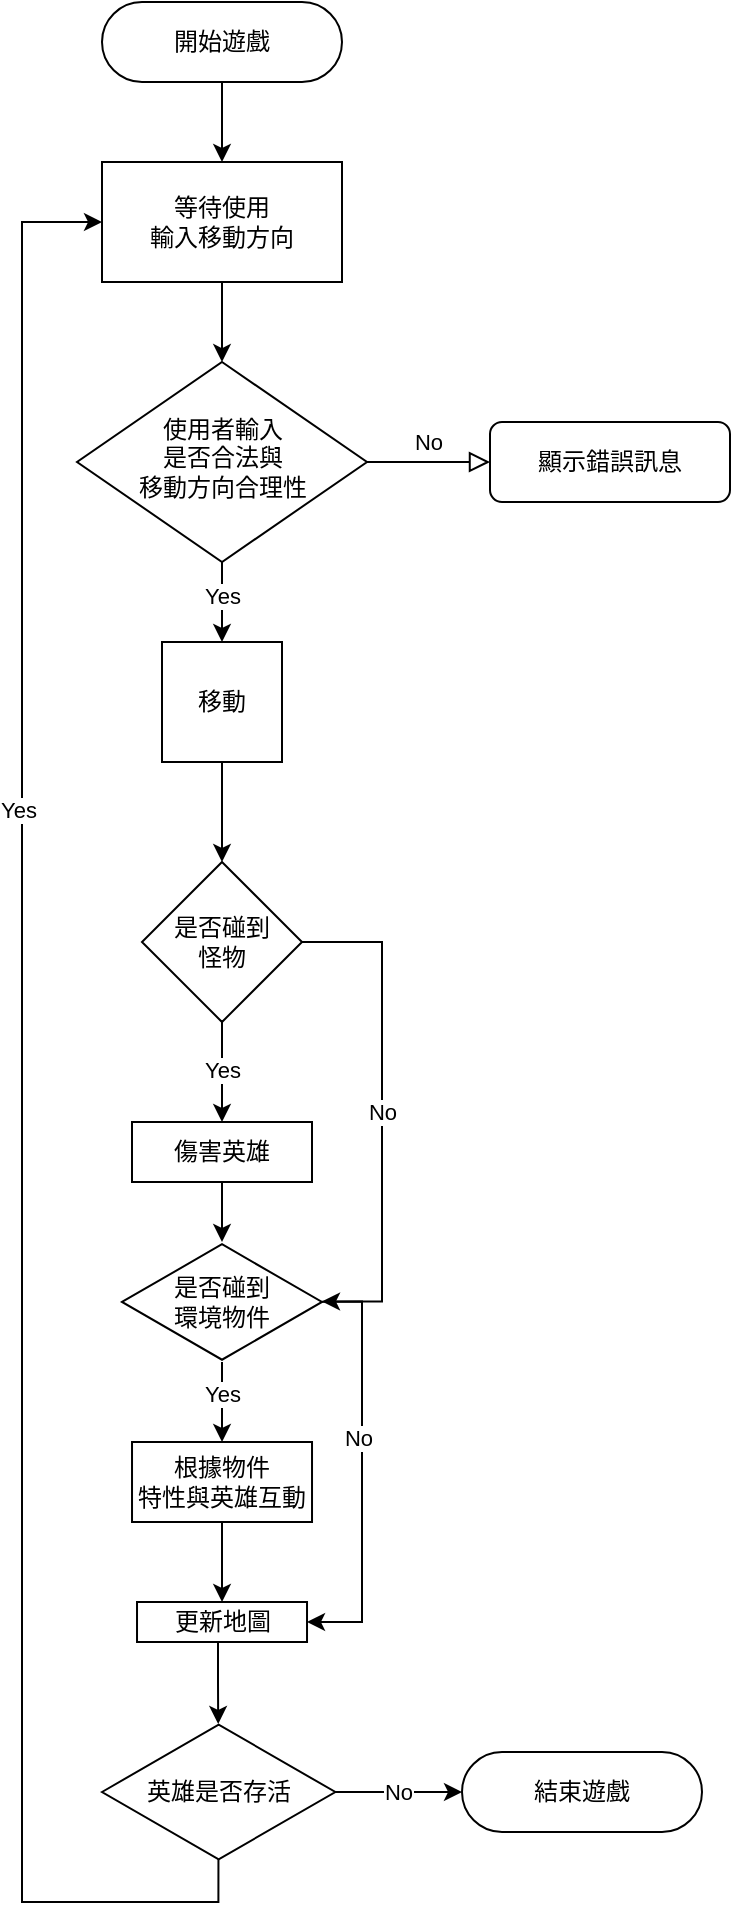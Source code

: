 <mxfile version="18.1.3" type="google"><diagram id="C5RBs43oDa-KdzZeNtuy" name="Page-1"><mxGraphModel grid="1" page="1" gridSize="10" guides="1" tooltips="1" connect="1" arrows="1" fold="1" pageScale="1" pageWidth="827" pageHeight="1169" math="0" shadow="0"><root><mxCell id="WIyWlLk6GJQsqaUBKTNV-0"/><mxCell id="WIyWlLk6GJQsqaUBKTNV-1" parent="WIyWlLk6GJQsqaUBKTNV-0"/><mxCell id="duS4YwK4Z0ds605nmLGa-24" style="edgeStyle=orthogonalEdgeStyle;rounded=0;orthogonalLoop=1;jettySize=auto;html=1;entryX=0.5;entryY=0;entryDx=0;entryDy=0;" edge="1" parent="WIyWlLk6GJQsqaUBKTNV-1" source="WIyWlLk6GJQsqaUBKTNV-3" target="duS4YwK4Z0ds605nmLGa-23"><mxGeometry relative="1" as="geometry"/></mxCell><mxCell id="WIyWlLk6GJQsqaUBKTNV-3" value="開始遊戲" style="rounded=1;whiteSpace=wrap;html=1;fontSize=12;glass=0;strokeWidth=1;shadow=0;arcSize=50;" vertex="1" parent="WIyWlLk6GJQsqaUBKTNV-1"><mxGeometry x="278" y="90" width="120" height="40" as="geometry"/></mxCell><mxCell id="WIyWlLk6GJQsqaUBKTNV-5" value="No" style="edgeStyle=orthogonalEdgeStyle;rounded=0;html=1;jettySize=auto;orthogonalLoop=1;fontSize=11;endArrow=block;endFill=0;endSize=8;strokeWidth=1;shadow=0;labelBackgroundColor=none;" edge="1" parent="WIyWlLk6GJQsqaUBKTNV-1" source="WIyWlLk6GJQsqaUBKTNV-6" target="WIyWlLk6GJQsqaUBKTNV-7"><mxGeometry y="10" relative="1" as="geometry"><mxPoint as="offset"/></mxGeometry></mxCell><mxCell id="duS4YwK4Z0ds605nmLGa-1" style="edgeStyle=orthogonalEdgeStyle;rounded=0;orthogonalLoop=1;jettySize=auto;html=1;entryX=0.5;entryY=0;entryDx=0;entryDy=0;" edge="1" parent="WIyWlLk6GJQsqaUBKTNV-1" source="WIyWlLk6GJQsqaUBKTNV-6" target="duS4YwK4Z0ds605nmLGa-0"><mxGeometry relative="1" as="geometry"/></mxCell><mxCell id="duS4YwK4Z0ds605nmLGa-26" value="Yes" style="edgeLabel;html=1;align=center;verticalAlign=middle;resizable=0;points=[];" connectable="0" vertex="1" parent="duS4YwK4Z0ds605nmLGa-1"><mxGeometry x="-0.185" relative="1" as="geometry"><mxPoint as="offset"/></mxGeometry></mxCell><mxCell id="WIyWlLk6GJQsqaUBKTNV-6" value="使用者輸入&lt;br&gt;是否合法與&lt;br&gt;移動方向合理性" style="rhombus;whiteSpace=wrap;html=1;shadow=0;fontFamily=Helvetica;fontSize=12;align=center;strokeWidth=1;spacing=6;spacingTop=-4;" vertex="1" parent="WIyWlLk6GJQsqaUBKTNV-1"><mxGeometry x="265.51" y="270" width="145" height="100" as="geometry"/></mxCell><mxCell id="WIyWlLk6GJQsqaUBKTNV-7" value="顯示錯誤訊息" style="rounded=1;whiteSpace=wrap;html=1;fontSize=12;glass=0;strokeWidth=1;shadow=0;" vertex="1" parent="WIyWlLk6GJQsqaUBKTNV-1"><mxGeometry x="472" y="300" width="120" height="40" as="geometry"/></mxCell><mxCell id="duS4YwK4Z0ds605nmLGa-21" style="edgeStyle=orthogonalEdgeStyle;rounded=0;orthogonalLoop=1;jettySize=auto;html=1;entryX=0.5;entryY=0;entryDx=0;entryDy=0;" edge="1" parent="WIyWlLk6GJQsqaUBKTNV-1" source="duS4YwK4Z0ds605nmLGa-0" target="duS4YwK4Z0ds605nmLGa-2"><mxGeometry relative="1" as="geometry"/></mxCell><mxCell id="duS4YwK4Z0ds605nmLGa-0" value="移動" style="whiteSpace=wrap;html=1;aspect=fixed;" vertex="1" parent="WIyWlLk6GJQsqaUBKTNV-1"><mxGeometry x="308" y="410" width="60" height="60" as="geometry"/></mxCell><mxCell id="duS4YwK4Z0ds605nmLGa-22" value="No" style="edgeStyle=orthogonalEdgeStyle;rounded=0;orthogonalLoop=1;jettySize=auto;html=1;entryX=1;entryY=0.496;entryDx=0;entryDy=0;entryPerimeter=0;" edge="1" parent="WIyWlLk6GJQsqaUBKTNV-1" source="duS4YwK4Z0ds605nmLGa-2" target="duS4YwK4Z0ds605nmLGa-38"><mxGeometry relative="1" as="geometry"><mxPoint x="398" y="740" as="targetPoint"/><Array as="points"><mxPoint x="418" y="560"/><mxPoint x="418" y="740"/></Array></mxGeometry></mxCell><mxCell id="duS4YwK4Z0ds605nmLGa-30" style="edgeStyle=orthogonalEdgeStyle;rounded=0;orthogonalLoop=1;jettySize=auto;html=1;entryX=0.5;entryY=0;entryDx=0;entryDy=0;" edge="1" parent="WIyWlLk6GJQsqaUBKTNV-1" source="duS4YwK4Z0ds605nmLGa-2" target="duS4YwK4Z0ds605nmLGa-32"><mxGeometry relative="1" as="geometry"><mxPoint x="338" y="660" as="targetPoint"/></mxGeometry></mxCell><mxCell id="duS4YwK4Z0ds605nmLGa-31" value="Yes" style="edgeLabel;html=1;align=center;verticalAlign=middle;resizable=0;points=[];" connectable="0" vertex="1" parent="duS4YwK4Z0ds605nmLGa-30"><mxGeometry x="-0.05" relative="1" as="geometry"><mxPoint as="offset"/></mxGeometry></mxCell><mxCell id="duS4YwK4Z0ds605nmLGa-2" value="是否碰到&lt;br&gt;怪物" style="rhombus;whiteSpace=wrap;html=1;" vertex="1" parent="WIyWlLk6GJQsqaUBKTNV-1"><mxGeometry x="298" y="520" width="80" height="80" as="geometry"/></mxCell><mxCell id="duS4YwK4Z0ds605nmLGa-25" style="edgeStyle=orthogonalEdgeStyle;rounded=0;orthogonalLoop=1;jettySize=auto;html=1;" edge="1" parent="WIyWlLk6GJQsqaUBKTNV-1" source="duS4YwK4Z0ds605nmLGa-23" target="WIyWlLk6GJQsqaUBKTNV-6"><mxGeometry relative="1" as="geometry"/></mxCell><mxCell id="duS4YwK4Z0ds605nmLGa-23" value="等待使用&lt;br&gt;輸入移動方向" style="rounded=0;whiteSpace=wrap;html=1;" vertex="1" parent="WIyWlLk6GJQsqaUBKTNV-1"><mxGeometry x="278" y="170" width="120" height="60" as="geometry"/></mxCell><mxCell id="duS4YwK4Z0ds605nmLGa-39" style="edgeStyle=orthogonalEdgeStyle;rounded=0;orthogonalLoop=1;jettySize=auto;html=1;" edge="1" parent="WIyWlLk6GJQsqaUBKTNV-1" source="duS4YwK4Z0ds605nmLGa-32" target="duS4YwK4Z0ds605nmLGa-38"><mxGeometry relative="1" as="geometry"/></mxCell><mxCell id="duS4YwK4Z0ds605nmLGa-32" value="傷害英雄" style="rounded=0;whiteSpace=wrap;html=1;" vertex="1" parent="WIyWlLk6GJQsqaUBKTNV-1"><mxGeometry x="293" y="650" width="90" height="30" as="geometry"/></mxCell><mxCell id="duS4YwK4Z0ds605nmLGa-42" style="edgeStyle=orthogonalEdgeStyle;rounded=0;orthogonalLoop=1;jettySize=auto;html=1;entryX=0.5;entryY=0;entryDx=0;entryDy=0;" edge="1" parent="WIyWlLk6GJQsqaUBKTNV-1" source="duS4YwK4Z0ds605nmLGa-38" target="duS4YwK4Z0ds605nmLGa-41"><mxGeometry relative="1" as="geometry"/></mxCell><mxCell id="duS4YwK4Z0ds605nmLGa-44" value="Yes" style="edgeLabel;html=1;align=center;verticalAlign=middle;resizable=0;points=[];" connectable="0" vertex="1" parent="duS4YwK4Z0ds605nmLGa-42"><mxGeometry x="-0.231" relative="1" as="geometry"><mxPoint as="offset"/></mxGeometry></mxCell><mxCell id="duS4YwK4Z0ds605nmLGa-60" style="edgeStyle=orthogonalEdgeStyle;rounded=0;orthogonalLoop=1;jettySize=auto;html=1;entryX=1;entryY=0.5;entryDx=0;entryDy=0;exitX=0.999;exitY=0.497;exitDx=0;exitDy=0;exitPerimeter=0;" edge="1" parent="WIyWlLk6GJQsqaUBKTNV-1" source="duS4YwK4Z0ds605nmLGa-38" target="duS4YwK4Z0ds605nmLGa-47"><mxGeometry relative="1" as="geometry"><mxPoint x="388" y="740" as="sourcePoint"/><Array as="points"><mxPoint x="408" y="740"/><mxPoint x="408" y="900"/></Array></mxGeometry></mxCell><mxCell id="duS4YwK4Z0ds605nmLGa-62" value="No" style="edgeLabel;html=1;align=center;verticalAlign=middle;resizable=0;points=[];" connectable="0" vertex="1" parent="duS4YwK4Z0ds605nmLGa-60"><mxGeometry x="-0.147" y="-2" relative="1" as="geometry"><mxPoint as="offset"/></mxGeometry></mxCell><mxCell id="duS4YwK4Z0ds605nmLGa-38" value="是否碰到&lt;br&gt;環境物件" style="html=1;whiteSpace=wrap;aspect=fixed;shape=isoRectangle;" vertex="1" parent="WIyWlLk6GJQsqaUBKTNV-1"><mxGeometry x="288" y="710" width="100" height="59.99" as="geometry"/></mxCell><mxCell id="duS4YwK4Z0ds605nmLGa-48" style="edgeStyle=orthogonalEdgeStyle;rounded=0;orthogonalLoop=1;jettySize=auto;html=1;" edge="1" parent="WIyWlLk6GJQsqaUBKTNV-1" source="duS4YwK4Z0ds605nmLGa-41" target="duS4YwK4Z0ds605nmLGa-47"><mxGeometry relative="1" as="geometry"/></mxCell><mxCell id="duS4YwK4Z0ds605nmLGa-41" value="根據物件&lt;br&gt;特性與英雄互動" style="rounded=0;whiteSpace=wrap;html=1;" vertex="1" parent="WIyWlLk6GJQsqaUBKTNV-1"><mxGeometry x="293.01" y="810" width="90" height="40" as="geometry"/></mxCell><mxCell id="duS4YwK4Z0ds605nmLGa-58" style="edgeStyle=orthogonalEdgeStyle;rounded=0;orthogonalLoop=1;jettySize=auto;html=1;entryX=0.498;entryY=0.014;entryDx=0;entryDy=0;entryPerimeter=0;" edge="1" parent="WIyWlLk6GJQsqaUBKTNV-1" source="duS4YwK4Z0ds605nmLGa-47" target="duS4YwK4Z0ds605nmLGa-57"><mxGeometry relative="1" as="geometry"><Array as="points"><mxPoint x="336" y="930"/><mxPoint x="336" y="930"/></Array></mxGeometry></mxCell><mxCell id="duS4YwK4Z0ds605nmLGa-47" value="更新地圖" style="rounded=0;whiteSpace=wrap;html=1;" vertex="1" parent="WIyWlLk6GJQsqaUBKTNV-1"><mxGeometry x="295.51" y="890" width="85" height="20" as="geometry"/></mxCell><mxCell id="duS4YwK4Z0ds605nmLGa-63" value="No" style="edgeStyle=orthogonalEdgeStyle;rounded=0;orthogonalLoop=1;jettySize=auto;html=1;entryX=0;entryY=0.5;entryDx=0;entryDy=0;" edge="1" parent="WIyWlLk6GJQsqaUBKTNV-1" source="duS4YwK4Z0ds605nmLGa-57" target="duS4YwK4Z0ds605nmLGa-59"><mxGeometry relative="1" as="geometry"/></mxCell><mxCell id="duS4YwK4Z0ds605nmLGa-64" style="edgeStyle=orthogonalEdgeStyle;rounded=0;orthogonalLoop=1;jettySize=auto;html=1;entryX=0;entryY=0.5;entryDx=0;entryDy=0;exitX=0.499;exitY=0.969;exitDx=0;exitDy=0;exitPerimeter=0;" edge="1" parent="WIyWlLk6GJQsqaUBKTNV-1" source="duS4YwK4Z0ds605nmLGa-57" target="duS4YwK4Z0ds605nmLGa-23"><mxGeometry relative="1" as="geometry"><Array as="points"><mxPoint x="336" y="1040"/><mxPoint x="238" y="1040"/><mxPoint x="238" y="200"/></Array></mxGeometry></mxCell><mxCell id="duS4YwK4Z0ds605nmLGa-65" value="Yes" style="edgeLabel;html=1;align=center;verticalAlign=middle;resizable=0;points=[];" connectable="0" vertex="1" parent="duS4YwK4Z0ds605nmLGa-64"><mxGeometry x="0.334" y="2" relative="1" as="geometry"><mxPoint as="offset"/></mxGeometry></mxCell><mxCell id="duS4YwK4Z0ds605nmLGa-57" value="英雄是否存活" style="html=1;whiteSpace=wrap;aspect=fixed;shape=isoRectangle;" vertex="1" parent="WIyWlLk6GJQsqaUBKTNV-1"><mxGeometry x="278" y="950" width="116.67" height="70" as="geometry"/></mxCell><mxCell id="duS4YwK4Z0ds605nmLGa-59" value="結束遊戲" style="rounded=1;whiteSpace=wrap;html=1;arcSize=50;" vertex="1" parent="WIyWlLk6GJQsqaUBKTNV-1"><mxGeometry x="458" y="965" width="120" height="40" as="geometry"/></mxCell></root></mxGraphModel></diagram></mxfile>